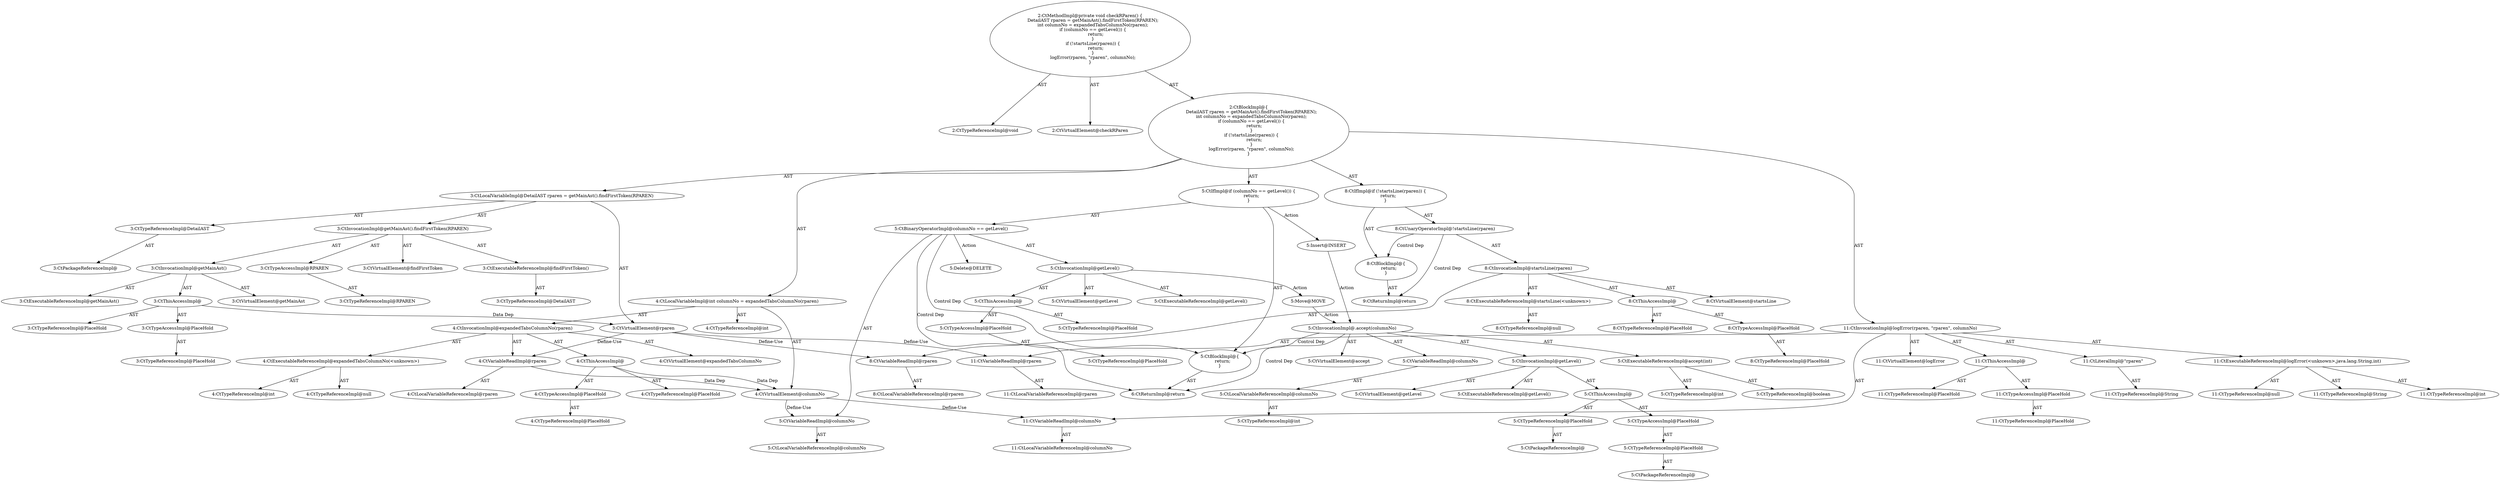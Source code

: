 digraph "checkRParen#?" {
0 [label="2:CtTypeReferenceImpl@void" shape=ellipse]
1 [label="2:CtVirtualElement@checkRParen" shape=ellipse]
2 [label="3:CtTypeReferenceImpl@DetailAST" shape=ellipse]
3 [label="3:CtPackageReferenceImpl@" shape=ellipse]
4 [label="3:CtExecutableReferenceImpl@findFirstToken()" shape=ellipse]
5 [label="3:CtTypeReferenceImpl@DetailAST" shape=ellipse]
6 [label="3:CtVirtualElement@findFirstToken" shape=ellipse]
7 [label="3:CtExecutableReferenceImpl@getMainAst()" shape=ellipse]
8 [label="3:CtVirtualElement@getMainAst" shape=ellipse]
9 [label="3:CtTypeAccessImpl@PlaceHold" shape=ellipse]
10 [label="3:CtTypeReferenceImpl@PlaceHold" shape=ellipse]
11 [label="3:CtThisAccessImpl@" shape=ellipse]
12 [label="3:CtTypeReferenceImpl@PlaceHold" shape=ellipse]
13 [label="3:CtInvocationImpl@getMainAst()" shape=ellipse]
14 [label="3:CtTypeAccessImpl@RPAREN" shape=ellipse]
15 [label="3:CtTypeReferenceImpl@RPAREN" shape=ellipse]
16 [label="3:CtInvocationImpl@getMainAst().findFirstToken(RPAREN)" shape=ellipse]
17 [label="3:CtVirtualElement@rparen" shape=ellipse]
18 [label="3:CtLocalVariableImpl@DetailAST rparen = getMainAst().findFirstToken(RPAREN)" shape=ellipse]
19 [label="4:CtTypeReferenceImpl@int" shape=ellipse]
20 [label="4:CtExecutableReferenceImpl@expandedTabsColumnNo(<unknown>)" shape=ellipse]
21 [label="4:CtTypeReferenceImpl@int" shape=ellipse]
22 [label="4:CtTypeReferenceImpl@null" shape=ellipse]
23 [label="4:CtVirtualElement@expandedTabsColumnNo" shape=ellipse]
24 [label="4:CtTypeAccessImpl@PlaceHold" shape=ellipse]
25 [label="4:CtTypeReferenceImpl@PlaceHold" shape=ellipse]
26 [label="4:CtThisAccessImpl@" shape=ellipse]
27 [label="4:CtTypeReferenceImpl@PlaceHold" shape=ellipse]
28 [label="4:CtVariableReadImpl@rparen" shape=ellipse]
29 [label="4:CtLocalVariableReferenceImpl@rparen" shape=ellipse]
30 [label="4:CtInvocationImpl@expandedTabsColumnNo(rparen)" shape=ellipse]
31 [label="4:CtVirtualElement@columnNo" shape=ellipse]
32 [label="4:CtLocalVariableImpl@int columnNo = expandedTabsColumnNo(rparen)" shape=ellipse]
33 [label="5:CtVariableReadImpl@columnNo" shape=ellipse]
34 [label="5:CtLocalVariableReferenceImpl@columnNo" shape=ellipse]
35 [label="5:CtExecutableReferenceImpl@getLevel()" shape=ellipse]
36 [label="5:CtVirtualElement@getLevel" shape=ellipse]
37 [label="5:CtTypeAccessImpl@PlaceHold" shape=ellipse]
38 [label="5:CtTypeReferenceImpl@PlaceHold" shape=ellipse]
39 [label="5:CtThisAccessImpl@" shape=ellipse]
40 [label="5:CtTypeReferenceImpl@PlaceHold" shape=ellipse]
41 [label="5:CtInvocationImpl@getLevel()" shape=ellipse]
42 [label="5:CtBinaryOperatorImpl@columnNo == getLevel()" shape=ellipse]
43 [label="6:CtReturnImpl@return" shape=ellipse]
44 [label="5:CtBlockImpl@\{
    return;
\}" shape=ellipse]
45 [label="5:CtIfImpl@if (columnNo == getLevel()) \{
    return;
\}" shape=ellipse]
46 [label="8:CtExecutableReferenceImpl@startsLine(<unknown>)" shape=ellipse]
47 [label="8:CtTypeReferenceImpl@null" shape=ellipse]
48 [label="8:CtVirtualElement@startsLine" shape=ellipse]
49 [label="8:CtTypeAccessImpl@PlaceHold" shape=ellipse]
50 [label="8:CtTypeReferenceImpl@PlaceHold" shape=ellipse]
51 [label="8:CtThisAccessImpl@" shape=ellipse]
52 [label="8:CtTypeReferenceImpl@PlaceHold" shape=ellipse]
53 [label="8:CtVariableReadImpl@rparen" shape=ellipse]
54 [label="8:CtLocalVariableReferenceImpl@rparen" shape=ellipse]
55 [label="8:CtInvocationImpl@startsLine(rparen)" shape=ellipse]
56 [label="8:CtUnaryOperatorImpl@!startsLine(rparen)" shape=ellipse]
57 [label="9:CtReturnImpl@return" shape=ellipse]
58 [label="8:CtBlockImpl@\{
    return;
\}" shape=ellipse]
59 [label="8:CtIfImpl@if (!startsLine(rparen)) \{
    return;
\}" shape=ellipse]
60 [label="11:CtExecutableReferenceImpl@logError(<unknown>,java.lang.String,int)" shape=ellipse]
61 [label="11:CtTypeReferenceImpl@null" shape=ellipse]
62 [label="11:CtTypeReferenceImpl@String" shape=ellipse]
63 [label="11:CtTypeReferenceImpl@int" shape=ellipse]
64 [label="11:CtVirtualElement@logError" shape=ellipse]
65 [label="11:CtTypeAccessImpl@PlaceHold" shape=ellipse]
66 [label="11:CtTypeReferenceImpl@PlaceHold" shape=ellipse]
67 [label="11:CtThisAccessImpl@" shape=ellipse]
68 [label="11:CtTypeReferenceImpl@PlaceHold" shape=ellipse]
69 [label="11:CtVariableReadImpl@rparen" shape=ellipse]
70 [label="11:CtLocalVariableReferenceImpl@rparen" shape=ellipse]
71 [label="11:CtLiteralImpl@\"rparen\"" shape=ellipse]
72 [label="11:CtTypeReferenceImpl@String" shape=ellipse]
73 [label="11:CtVariableReadImpl@columnNo" shape=ellipse]
74 [label="11:CtLocalVariableReferenceImpl@columnNo" shape=ellipse]
75 [label="11:CtInvocationImpl@logError(rparen, \"rparen\", columnNo)" shape=ellipse]
76 [label="2:CtBlockImpl@\{
    DetailAST rparen = getMainAst().findFirstToken(RPAREN);
    int columnNo = expandedTabsColumnNo(rparen);
    if (columnNo == getLevel()) \{
        return;
    \}
    if (!startsLine(rparen)) \{
        return;
    \}
    logError(rparen, \"rparen\", columnNo);
\}" shape=ellipse]
77 [label="2:CtMethodImpl@private void checkRParen() \{
    DetailAST rparen = getMainAst().findFirstToken(RPAREN);
    int columnNo = expandedTabsColumnNo(rparen);
    if (columnNo == getLevel()) \{
        return;
    \}
    if (!startsLine(rparen)) \{
        return;
    \}
    logError(rparen, \"rparen\", columnNo);
\}" shape=ellipse]
78 [label="5:Delete@DELETE" shape=ellipse]
79 [label="5:Insert@INSERT" shape=ellipse]
80 [label="5:CtPackageReferenceImpl@" shape=ellipse]
81 [label="5:CtTypeReferenceImpl@PlaceHold" shape=ellipse]
82 [label="5:CtPackageReferenceImpl@" shape=ellipse]
83 [label="5:CtTypeReferenceImpl@PlaceHold" shape=ellipse]
84 [label="5:CtTypeAccessImpl@PlaceHold" shape=ellipse]
85 [label="5:CtThisAccessImpl@" shape=ellipse]
86 [label="5:CtExecutableReferenceImpl@getLevel()" shape=ellipse]
87 [label="5:CtInvocationImpl@getLevel()" shape=ellipse]
88 [label="5:CtVirtualElement@getLevel" shape=ellipse]
89 [label="5:CtTypeReferenceImpl@boolean" shape=ellipse]
90 [label="5:CtTypeReferenceImpl@int" shape=ellipse]
91 [label="5:CtExecutableReferenceImpl@accept(int)" shape=ellipse]
92 [label="5:CtTypeReferenceImpl@int" shape=ellipse]
93 [label="5:CtLocalVariableReferenceImpl@columnNo" shape=ellipse]
94 [label="5:CtVariableReadImpl@columnNo" shape=ellipse]
95 [label="5:CtInvocationImpl@.accept(columnNo)" shape=ellipse]
96 [label="5:CtVirtualElement@accept" shape=ellipse]
97 [label="5:Move@MOVE" shape=ellipse]
2 -> 3 [label="AST"];
4 -> 5 [label="AST"];
9 -> 10 [label="AST"];
11 -> 12 [label="AST"];
11 -> 9 [label="AST"];
11 -> 17 [label="Data Dep"];
13 -> 8 [label="AST"];
13 -> 11 [label="AST"];
13 -> 7 [label="AST"];
14 -> 15 [label="AST"];
16 -> 6 [label="AST"];
16 -> 13 [label="AST"];
16 -> 4 [label="AST"];
16 -> 14 [label="AST"];
17 -> 28 [label="Define-Use"];
17 -> 53 [label="Define-Use"];
17 -> 69 [label="Define-Use"];
18 -> 17 [label="AST"];
18 -> 2 [label="AST"];
18 -> 16 [label="AST"];
20 -> 21 [label="AST"];
20 -> 22 [label="AST"];
24 -> 25 [label="AST"];
26 -> 27 [label="AST"];
26 -> 24 [label="AST"];
26 -> 31 [label="Data Dep"];
28 -> 29 [label="AST"];
28 -> 31 [label="Data Dep"];
30 -> 23 [label="AST"];
30 -> 26 [label="AST"];
30 -> 20 [label="AST"];
30 -> 28 [label="AST"];
31 -> 33 [label="Define-Use"];
31 -> 73 [label="Define-Use"];
32 -> 31 [label="AST"];
32 -> 19 [label="AST"];
32 -> 30 [label="AST"];
33 -> 34 [label="AST"];
37 -> 38 [label="AST"];
39 -> 40 [label="AST"];
39 -> 37 [label="AST"];
41 -> 36 [label="AST"];
41 -> 39 [label="AST"];
41 -> 35 [label="AST"];
41 -> 97 [label="Action"];
42 -> 33 [label="AST"];
42 -> 41 [label="AST"];
42 -> 44 [label="Control Dep"];
42 -> 43 [label="Control Dep"];
42 -> 78 [label="Action"];
44 -> 43 [label="AST"];
45 -> 42 [label="AST"];
45 -> 44 [label="AST"];
45 -> 79 [label="Action"];
46 -> 47 [label="AST"];
49 -> 50 [label="AST"];
51 -> 52 [label="AST"];
51 -> 49 [label="AST"];
53 -> 54 [label="AST"];
55 -> 48 [label="AST"];
55 -> 51 [label="AST"];
55 -> 46 [label="AST"];
55 -> 53 [label="AST"];
56 -> 55 [label="AST"];
56 -> 58 [label="Control Dep"];
56 -> 57 [label="Control Dep"];
58 -> 57 [label="AST"];
59 -> 56 [label="AST"];
59 -> 58 [label="AST"];
60 -> 61 [label="AST"];
60 -> 62 [label="AST"];
60 -> 63 [label="AST"];
65 -> 66 [label="AST"];
67 -> 68 [label="AST"];
67 -> 65 [label="AST"];
69 -> 70 [label="AST"];
71 -> 72 [label="AST"];
73 -> 74 [label="AST"];
75 -> 64 [label="AST"];
75 -> 67 [label="AST"];
75 -> 60 [label="AST"];
75 -> 69 [label="AST"];
75 -> 71 [label="AST"];
75 -> 73 [label="AST"];
76 -> 18 [label="AST"];
76 -> 32 [label="AST"];
76 -> 45 [label="AST"];
76 -> 59 [label="AST"];
76 -> 75 [label="AST"];
77 -> 1 [label="AST"];
77 -> 0 [label="AST"];
77 -> 76 [label="AST"];
79 -> 95 [label="Action"];
81 -> 80 [label="AST"];
83 -> 82 [label="AST"];
84 -> 83 [label="AST"];
85 -> 81 [label="AST"];
85 -> 84 [label="AST"];
87 -> 88 [label="AST"];
87 -> 85 [label="AST"];
87 -> 86 [label="AST"];
91 -> 89 [label="AST"];
91 -> 90 [label="AST"];
93 -> 92 [label="AST"];
94 -> 93 [label="AST"];
95 -> 96 [label="AST"];
95 -> 87 [label="AST"];
95 -> 91 [label="AST"];
95 -> 94 [label="AST"];
95 -> 44 [label="Control Dep"];
95 -> 43 [label="Control Dep"];
97 -> 95 [label="Action"];
}
